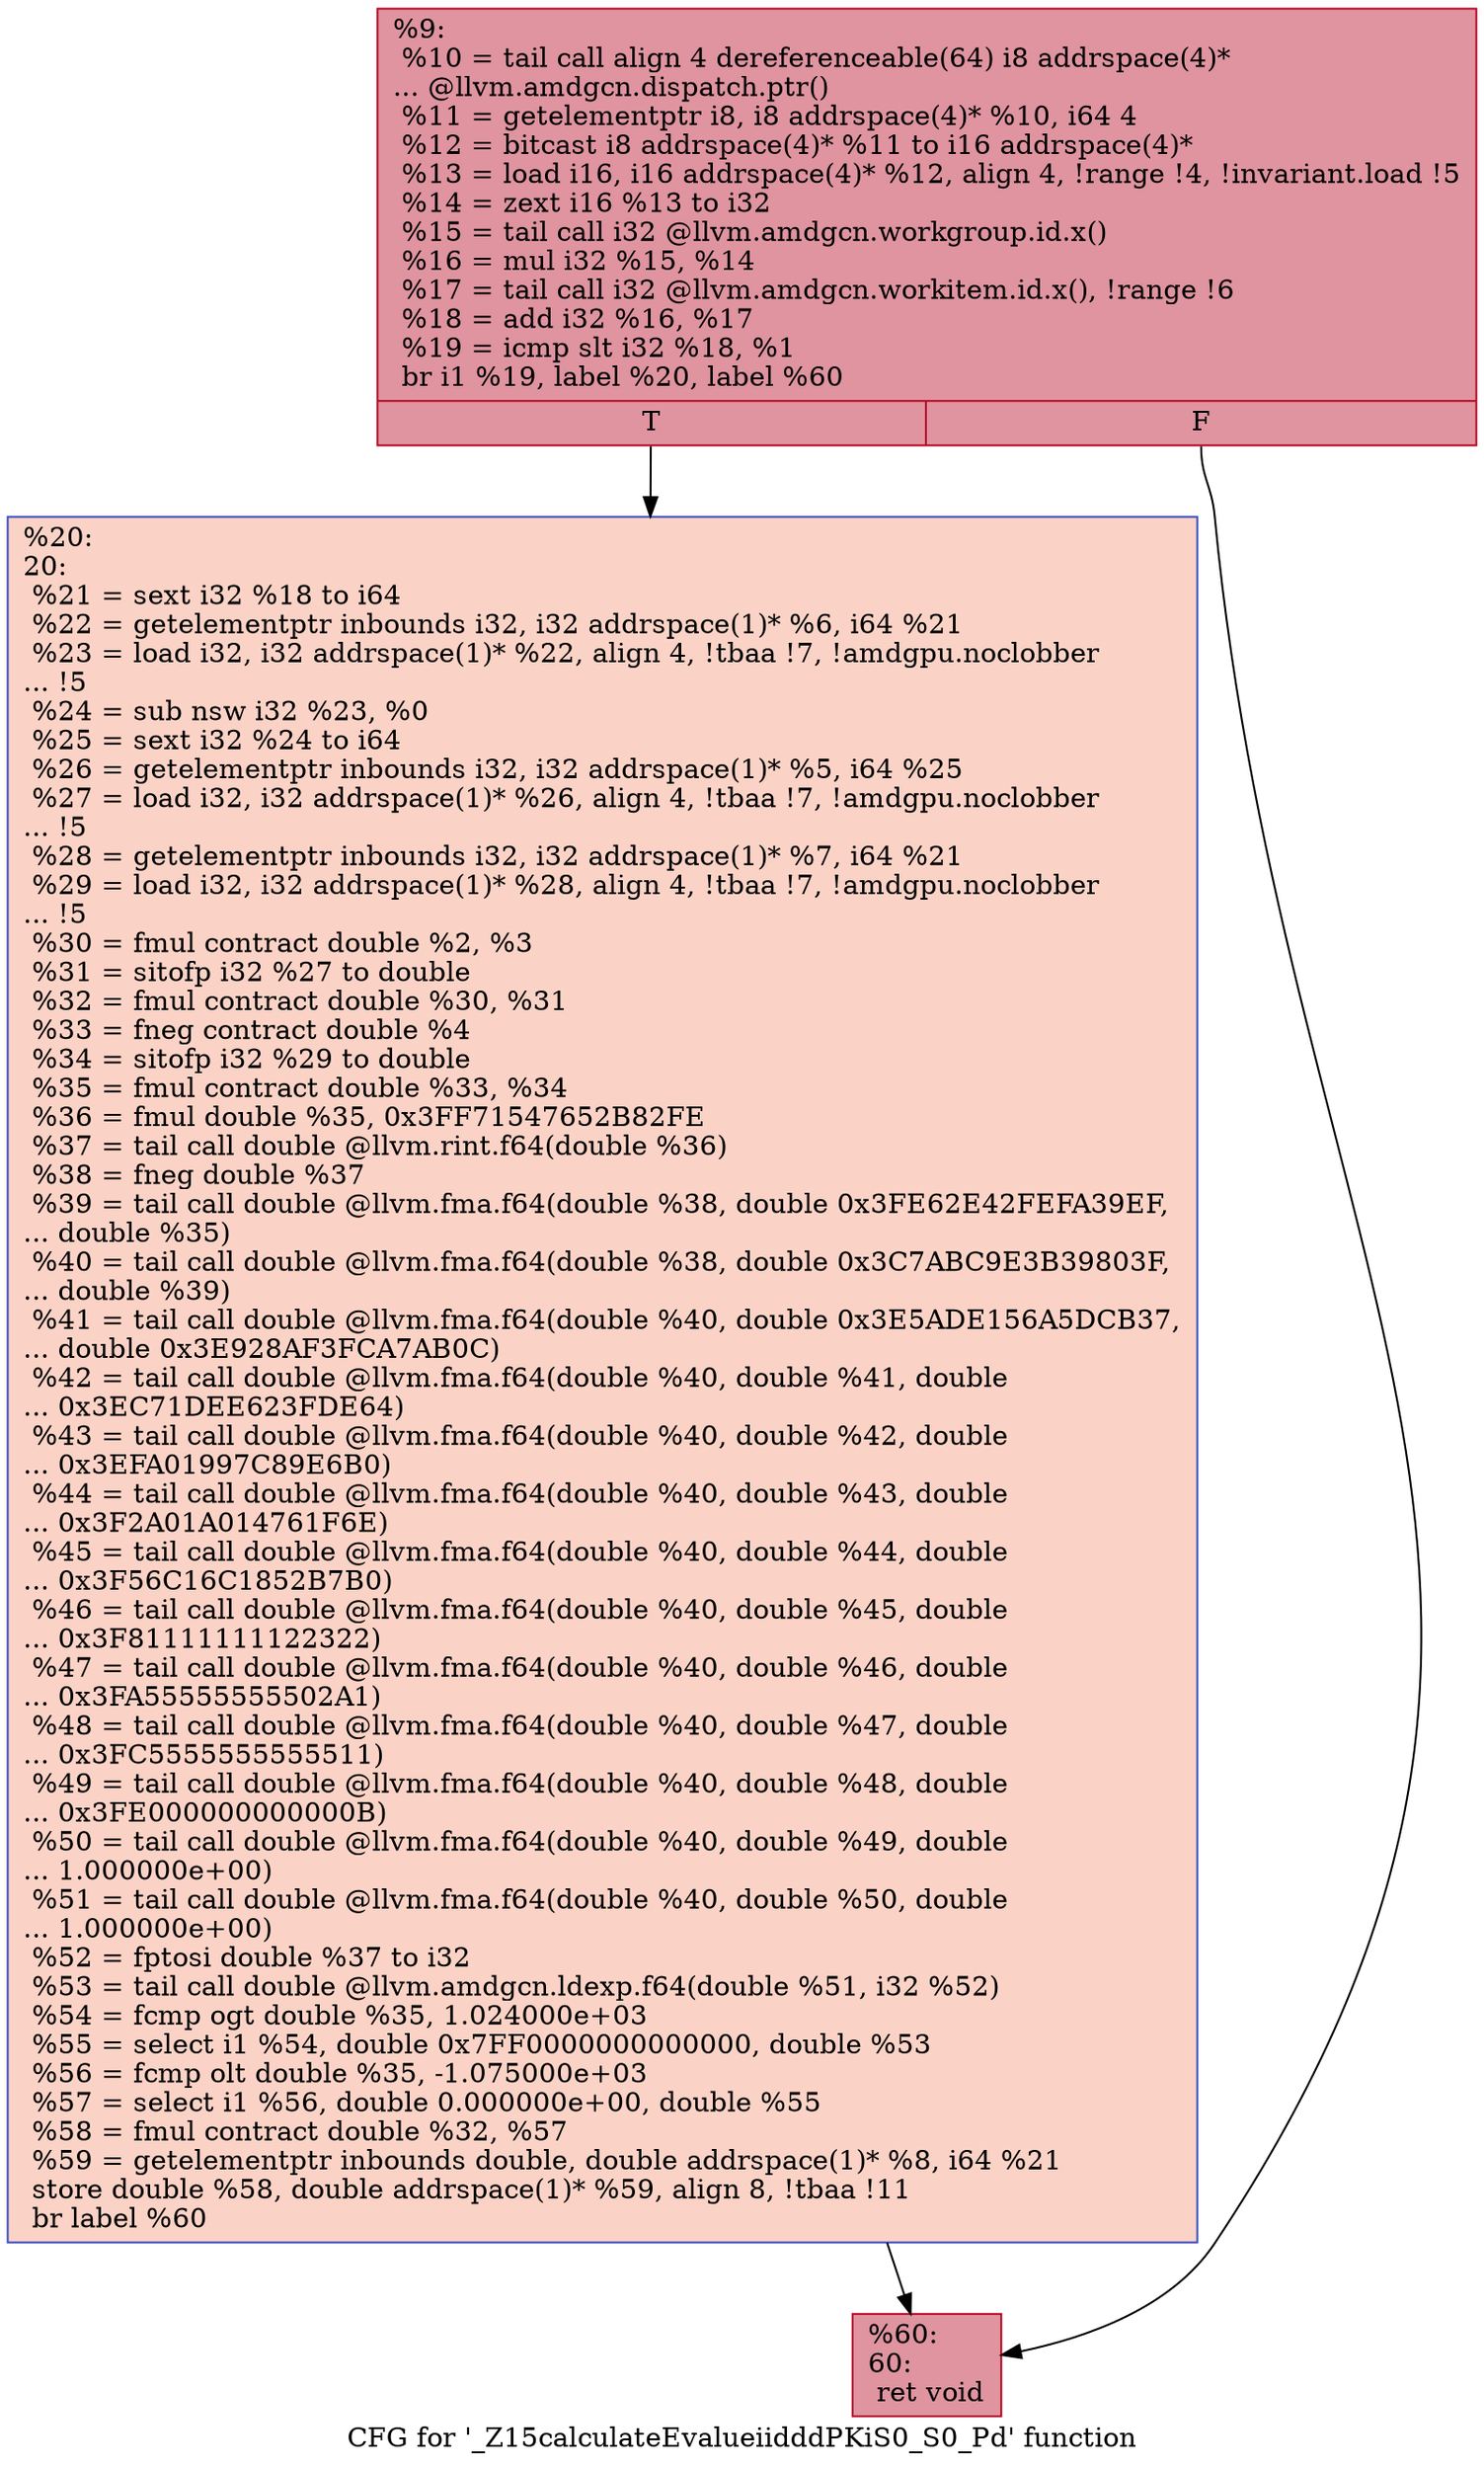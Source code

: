 digraph "CFG for '_Z15calculateEvalueiidddPKiS0_S0_Pd' function" {
	label="CFG for '_Z15calculateEvalueiidddPKiS0_S0_Pd' function";

	Node0x456c130 [shape=record,color="#b70d28ff", style=filled, fillcolor="#b70d2870",label="{%9:\l  %10 = tail call align 4 dereferenceable(64) i8 addrspace(4)*\l... @llvm.amdgcn.dispatch.ptr()\l  %11 = getelementptr i8, i8 addrspace(4)* %10, i64 4\l  %12 = bitcast i8 addrspace(4)* %11 to i16 addrspace(4)*\l  %13 = load i16, i16 addrspace(4)* %12, align 4, !range !4, !invariant.load !5\l  %14 = zext i16 %13 to i32\l  %15 = tail call i32 @llvm.amdgcn.workgroup.id.x()\l  %16 = mul i32 %15, %14\l  %17 = tail call i32 @llvm.amdgcn.workitem.id.x(), !range !6\l  %18 = add i32 %16, %17\l  %19 = icmp slt i32 %18, %1\l  br i1 %19, label %20, label %60\l|{<s0>T|<s1>F}}"];
	Node0x456c130:s0 -> Node0x456ebc0;
	Node0x456c130:s1 -> Node0x456ec50;
	Node0x456ebc0 [shape=record,color="#3d50c3ff", style=filled, fillcolor="#f59c7d70",label="{%20:\l20:                                               \l  %21 = sext i32 %18 to i64\l  %22 = getelementptr inbounds i32, i32 addrspace(1)* %6, i64 %21\l  %23 = load i32, i32 addrspace(1)* %22, align 4, !tbaa !7, !amdgpu.noclobber\l... !5\l  %24 = sub nsw i32 %23, %0\l  %25 = sext i32 %24 to i64\l  %26 = getelementptr inbounds i32, i32 addrspace(1)* %5, i64 %25\l  %27 = load i32, i32 addrspace(1)* %26, align 4, !tbaa !7, !amdgpu.noclobber\l... !5\l  %28 = getelementptr inbounds i32, i32 addrspace(1)* %7, i64 %21\l  %29 = load i32, i32 addrspace(1)* %28, align 4, !tbaa !7, !amdgpu.noclobber\l... !5\l  %30 = fmul contract double %2, %3\l  %31 = sitofp i32 %27 to double\l  %32 = fmul contract double %30, %31\l  %33 = fneg contract double %4\l  %34 = sitofp i32 %29 to double\l  %35 = fmul contract double %33, %34\l  %36 = fmul double %35, 0x3FF71547652B82FE\l  %37 = tail call double @llvm.rint.f64(double %36)\l  %38 = fneg double %37\l  %39 = tail call double @llvm.fma.f64(double %38, double 0x3FE62E42FEFA39EF,\l... double %35)\l  %40 = tail call double @llvm.fma.f64(double %38, double 0x3C7ABC9E3B39803F,\l... double %39)\l  %41 = tail call double @llvm.fma.f64(double %40, double 0x3E5ADE156A5DCB37,\l... double 0x3E928AF3FCA7AB0C)\l  %42 = tail call double @llvm.fma.f64(double %40, double %41, double\l... 0x3EC71DEE623FDE64)\l  %43 = tail call double @llvm.fma.f64(double %40, double %42, double\l... 0x3EFA01997C89E6B0)\l  %44 = tail call double @llvm.fma.f64(double %40, double %43, double\l... 0x3F2A01A014761F6E)\l  %45 = tail call double @llvm.fma.f64(double %40, double %44, double\l... 0x3F56C16C1852B7B0)\l  %46 = tail call double @llvm.fma.f64(double %40, double %45, double\l... 0x3F81111111122322)\l  %47 = tail call double @llvm.fma.f64(double %40, double %46, double\l... 0x3FA55555555502A1)\l  %48 = tail call double @llvm.fma.f64(double %40, double %47, double\l... 0x3FC5555555555511)\l  %49 = tail call double @llvm.fma.f64(double %40, double %48, double\l... 0x3FE000000000000B)\l  %50 = tail call double @llvm.fma.f64(double %40, double %49, double\l... 1.000000e+00)\l  %51 = tail call double @llvm.fma.f64(double %40, double %50, double\l... 1.000000e+00)\l  %52 = fptosi double %37 to i32\l  %53 = tail call double @llvm.amdgcn.ldexp.f64(double %51, i32 %52)\l  %54 = fcmp ogt double %35, 1.024000e+03\l  %55 = select i1 %54, double 0x7FF0000000000000, double %53\l  %56 = fcmp olt double %35, -1.075000e+03\l  %57 = select i1 %56, double 0.000000e+00, double %55\l  %58 = fmul contract double %32, %57\l  %59 = getelementptr inbounds double, double addrspace(1)* %8, i64 %21\l  store double %58, double addrspace(1)* %59, align 8, !tbaa !11\l  br label %60\l}"];
	Node0x456ebc0 -> Node0x456ec50;
	Node0x456ec50 [shape=record,color="#b70d28ff", style=filled, fillcolor="#b70d2870",label="{%60:\l60:                                               \l  ret void\l}"];
}
